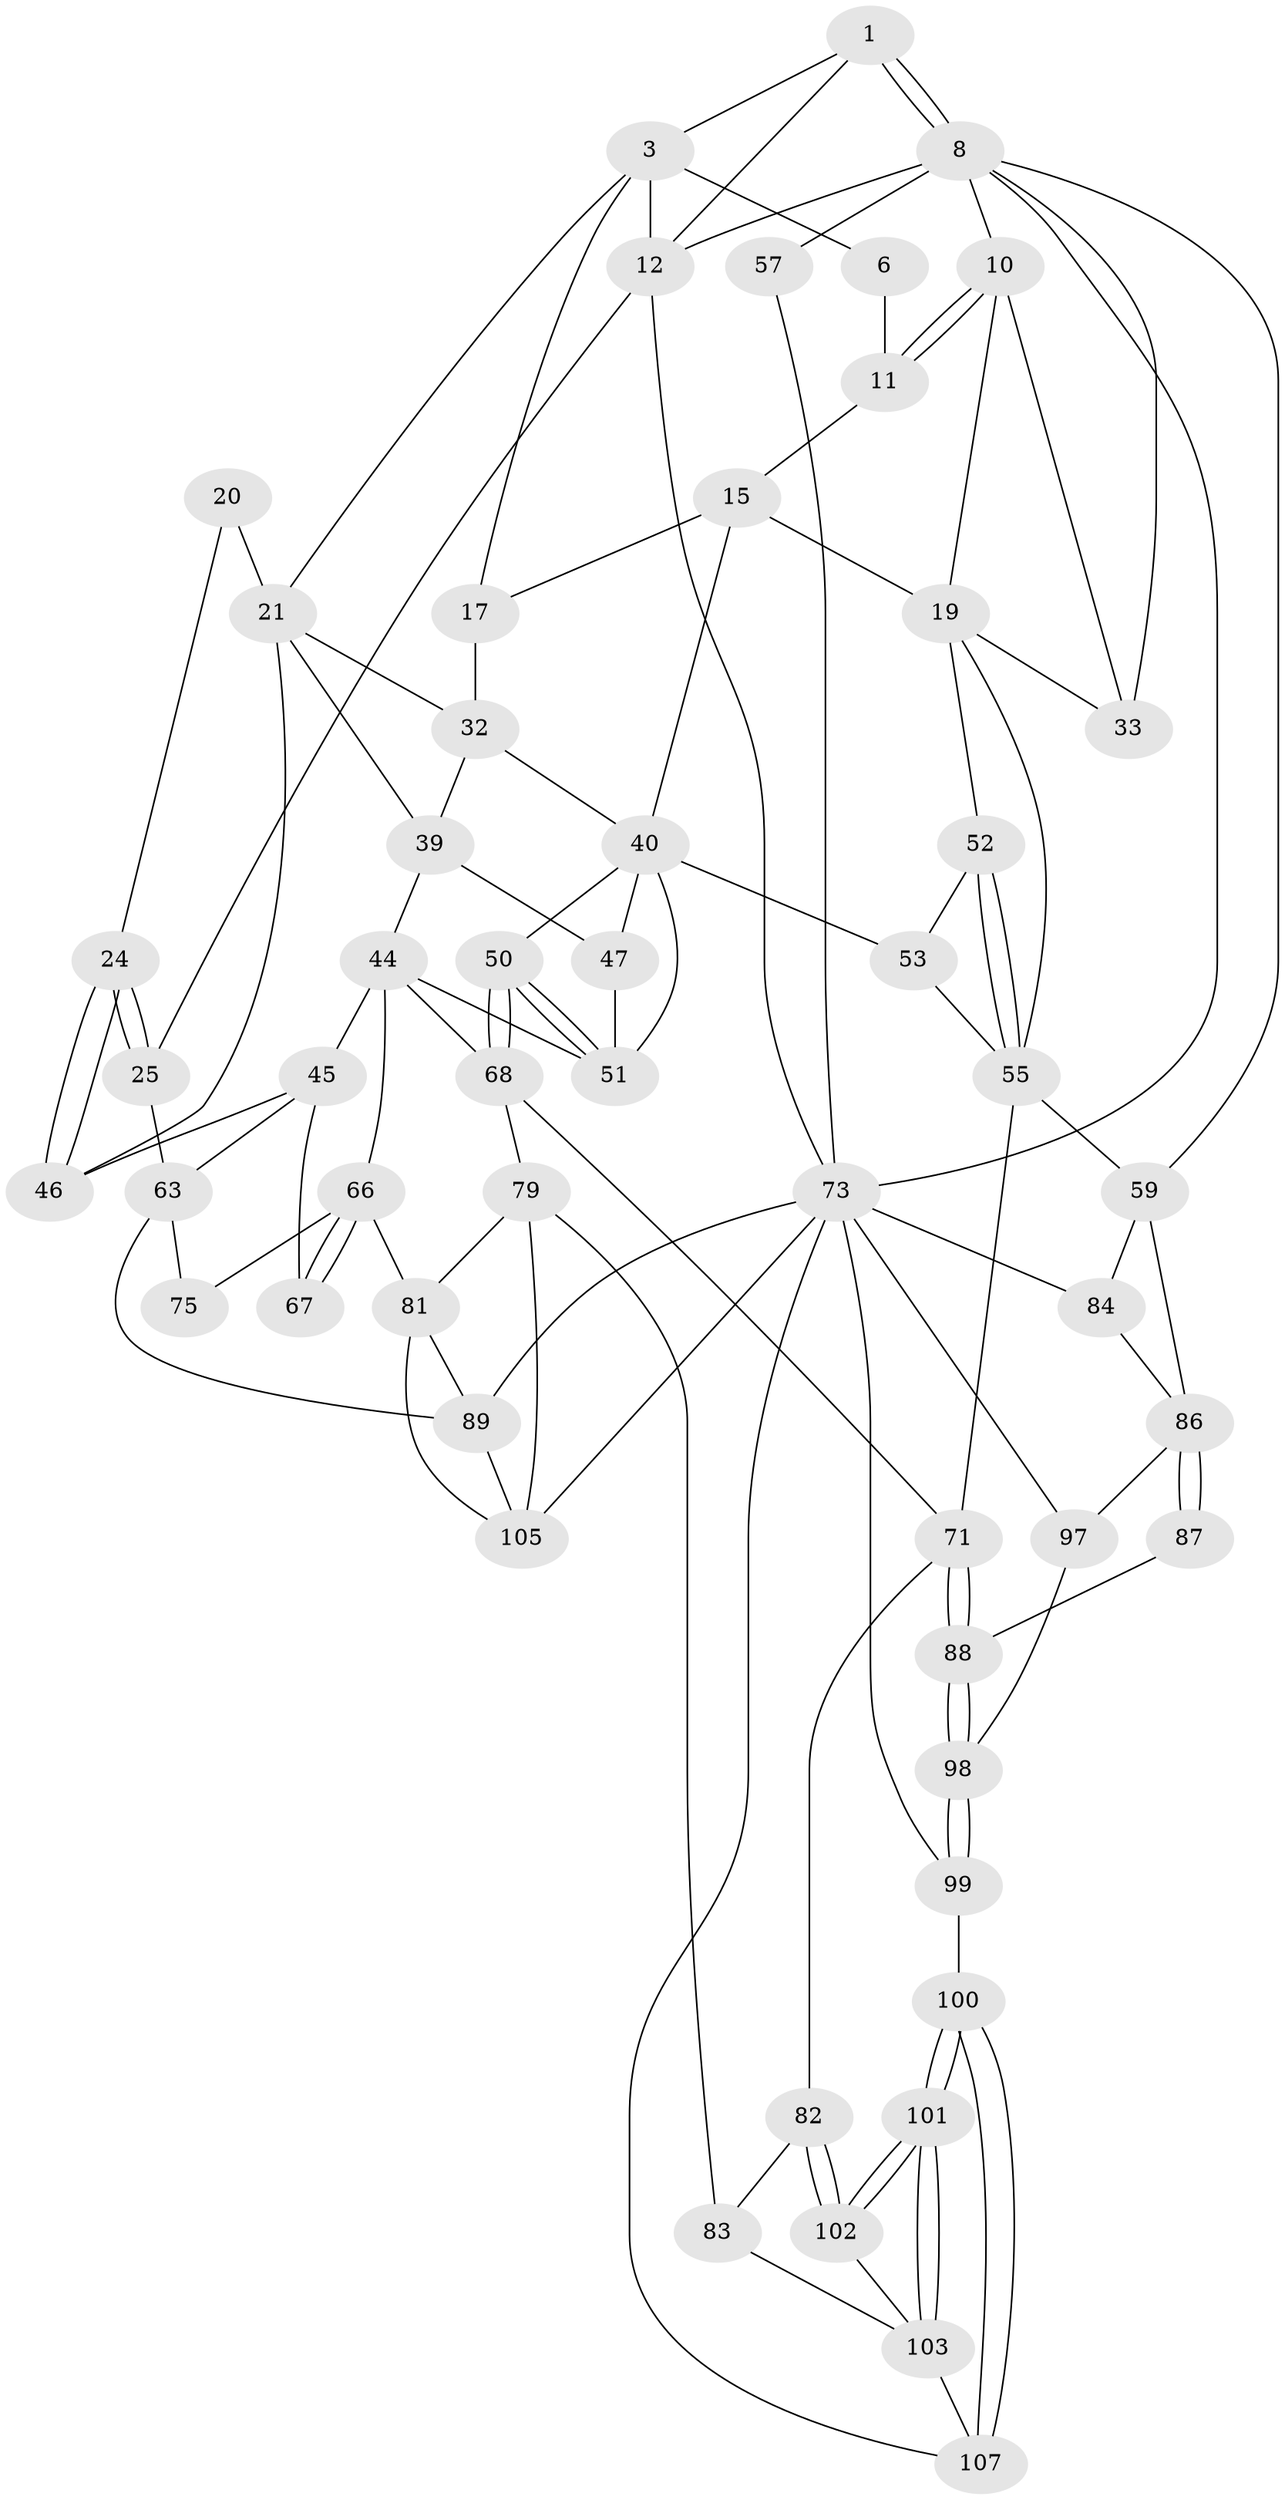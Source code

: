 // original degree distribution, {3: 0.05555555555555555, 5: 0.5370370370370371, 6: 0.23148148148148148, 4: 0.17592592592592593}
// Generated by graph-tools (version 1.1) at 2025/28/03/15/25 16:28:06]
// undirected, 54 vertices, 116 edges
graph export_dot {
graph [start="1"]
  node [color=gray90,style=filled];
  1 [pos="+1+0",super="+2"];
  3 [pos="+0.453615645240681+0.1264440090841434",super="+4"];
  6 [pos="+0.6750486993036404+0.12423088154904416",super="+7"];
  8 [pos="+1+0",super="+9"];
  10 [pos="+0.942363109454374+0.21620201558395313",super="+18"];
  11 [pos="+0.7776453237583418+0.19550178161247908",super="+14"];
  12 [pos="+0+0",super="+13"];
  15 [pos="+0.7483320392324373+0.2590771204993385",super="+16"];
  17 [pos="+0.5092386486720999+0.21422073926105945"];
  19 [pos="+0.7755897556302218+0.30385579332683943",super="+26"];
  20 [pos="+0.14170365147805075+0.1900723280253562",super="+23"];
  21 [pos="+0.19648945704800477+0.2901650795621673",super="+29"];
  24 [pos="+0+0.44035283221607296"];
  25 [pos="+0+0.46741070129881596"];
  32 [pos="+0.2998107646863646+0.33825040507984255",super="+38"];
  33 [pos="+0.8694205153796867+0.362425212386684",super="+34"];
  39 [pos="+0.21225584574081102+0.4067120954034404",super="+43"];
  40 [pos="+0.4691058345129992+0.38415122773892546",super="+49+41"];
  44 [pos="+0.20264727156139484+0.5178718146152352",super="+56"];
  45 [pos="+0.19231448218757516+0.5209477515359401",super="+62"];
  46 [pos="+0.15832525263688568+0.4730712151500542"];
  47 [pos="+0.26455996332294696+0.4844984093238151"];
  50 [pos="+0.4196029844667395+0.5340293170044718"];
  51 [pos="+0.39876220353411795+0.5304320848983936",super="+54"];
  52 [pos="+0.6118504113633906+0.4764869974198053"];
  53 [pos="+0.5413416390237273+0.5481985128737406"];
  55 [pos="+0.7484686622390608+0.5902209745701458",super="+61"];
  57 [pos="+1+0.5977310111344237"];
  59 [pos="+0.8200033604308375+0.6520229912593665",super="+60+85"];
  63 [pos="+0+0.5720210257418735",super="+64"];
  66 [pos="+0.18962321634928053+0.6403206796286566",super="+77"];
  67 [pos="+0.18714199552827762+0.6369053688029805"];
  68 [pos="+0.40607712956112957+0.6741866139338742",super="+69"];
  71 [pos="+0.5165684671652405+0.7444701887958953",super="+72"];
  73 [pos="+1+1",super="+96+74+91"];
  75 [pos="+0+0.6209003704181736",super="+76"];
  79 [pos="+0.2639385903009327+0.8060593144694381",super="+80"];
  81 [pos="+0.16194127107544662+0.7915425211361927",super="+94"];
  82 [pos="+0.47834891611834385+0.7674523999453141"];
  83 [pos="+0.3311049404856809+0.8143950299272468"];
  84 [pos="+1+0.6769982777758238"];
  86 [pos="+0.7858294534291016+0.7108959236345687",super="+92"];
  87 [pos="+0.7757750791080955+0.7522108495189201"];
  88 [pos="+0.6030977440326334+0.8125634896339787"];
  89 [pos="+0+0.747029339610247",super="+90"];
  97 [pos="+0.8464212194155784+0.9936697068596593"];
  98 [pos="+0.6113084499910884+0.8387403912465294"];
  99 [pos="+0.51481598962796+1"];
  100 [pos="+0.47032278527557303+1"];
  101 [pos="+0.46590087514692347+1"];
  102 [pos="+0.46714468821736177+0.8539737642134728"];
  103 [pos="+0.3910304435630891+0.887549030164347",super="+104"];
  105 [pos="+0.22475679936253376+0.9438174941579984",super="+106"];
  107 [pos="+0.3723394264774436+1"];
  1 -- 8;
  1 -- 8;
  1 -- 3;
  1 -- 12;
  3 -- 17;
  3 -- 21;
  3 -- 6;
  3 -- 12;
  6 -- 11 [weight=2];
  8 -- 12;
  8 -- 73;
  8 -- 33 [weight=2];
  8 -- 57 [weight=2];
  8 -- 10;
  8 -- 59;
  10 -- 11;
  10 -- 11;
  10 -- 33;
  10 -- 19;
  11 -- 15;
  12 -- 25;
  12 -- 73;
  15 -- 19 [weight=2];
  15 -- 40;
  15 -- 17;
  17 -- 32;
  19 -- 33;
  19 -- 52;
  19 -- 55;
  20 -- 21 [weight=2];
  20 -- 24;
  21 -- 32;
  21 -- 39;
  21 -- 46;
  24 -- 25;
  24 -- 25;
  24 -- 46;
  24 -- 46;
  25 -- 63;
  32 -- 40;
  32 -- 39;
  39 -- 44;
  39 -- 47;
  40 -- 50;
  40 -- 53;
  40 -- 51;
  40 -- 47;
  44 -- 45;
  44 -- 66;
  44 -- 51;
  44 -- 68;
  45 -- 46;
  45 -- 67;
  45 -- 63;
  47 -- 51;
  50 -- 51;
  50 -- 51;
  50 -- 68;
  50 -- 68;
  52 -- 53;
  52 -- 55;
  52 -- 55;
  53 -- 55;
  55 -- 59;
  55 -- 71;
  57 -- 73;
  59 -- 86;
  59 -- 84;
  63 -- 75;
  63 -- 89;
  66 -- 67;
  66 -- 67;
  66 -- 81;
  66 -- 75 [weight=2];
  68 -- 71;
  68 -- 79;
  71 -- 88;
  71 -- 88;
  71 -- 82;
  73 -- 99;
  73 -- 97;
  73 -- 84;
  73 -- 105;
  73 -- 89;
  73 -- 107;
  79 -- 83;
  79 -- 81;
  79 -- 105;
  81 -- 89;
  81 -- 105;
  82 -- 83;
  82 -- 102;
  82 -- 102;
  83 -- 103;
  84 -- 86;
  86 -- 87 [weight=2];
  86 -- 87;
  86 -- 97;
  87 -- 88;
  88 -- 98;
  88 -- 98;
  89 -- 105;
  97 -- 98;
  98 -- 99;
  98 -- 99;
  99 -- 100;
  100 -- 101;
  100 -- 101;
  100 -- 107;
  100 -- 107;
  101 -- 102;
  101 -- 102;
  101 -- 103;
  101 -- 103;
  102 -- 103;
  103 -- 107;
}
